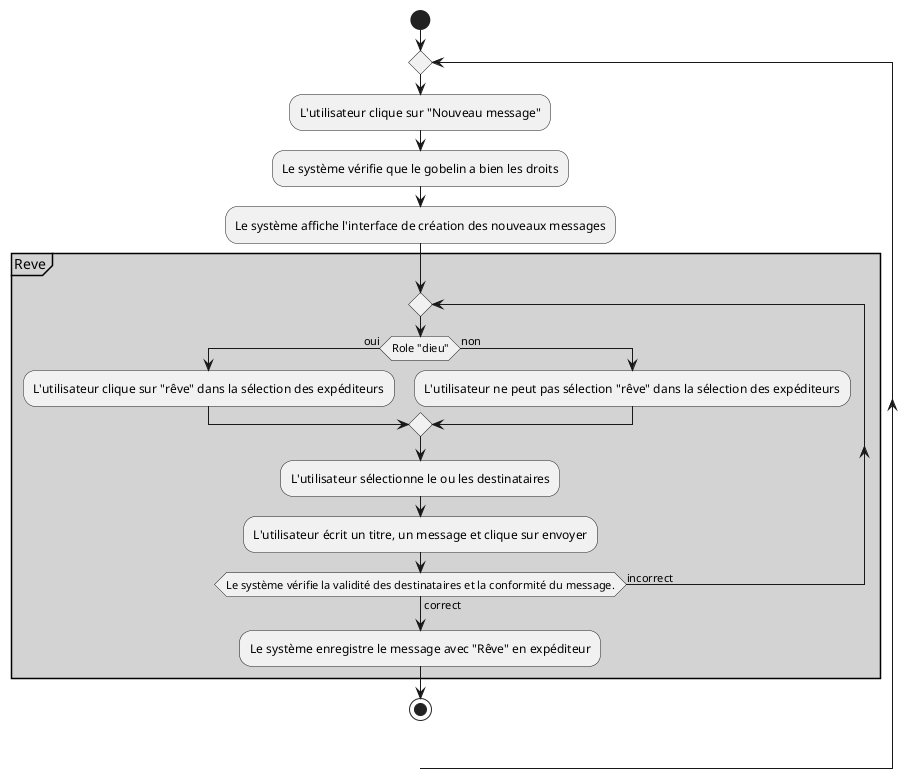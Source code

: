 @startuml activity_reve

start

repeat

:L'utilisateur clique sur "Nouveau message";

:Le système vérifie que le gobelin a bien les droits;

:Le système affiche l'interface de création des nouveaux messages;


    partition #lightGray "Reve" {
        repeat
        if(Role "dieu") then(oui)
        :L'utilisateur clique sur "rêve" dans la sélection des expéditeurs;
        else(non)
        :L'utilisateur ne peut pas sélection "rêve" dans la sélection des expéditeurs;
        endif
        :L'utilisateur sélectionne le ou les destinataires;
        :L'utilisateur écrit un titre, un message et clique sur envoyer;
        repeat while (Le système vérifie la validité des destinataires et la conformité du message.) is (incorrect) not (correct)
        :Le système enregistre le message avec "Rêve" en expéditeur;
    }

stop

@enduml